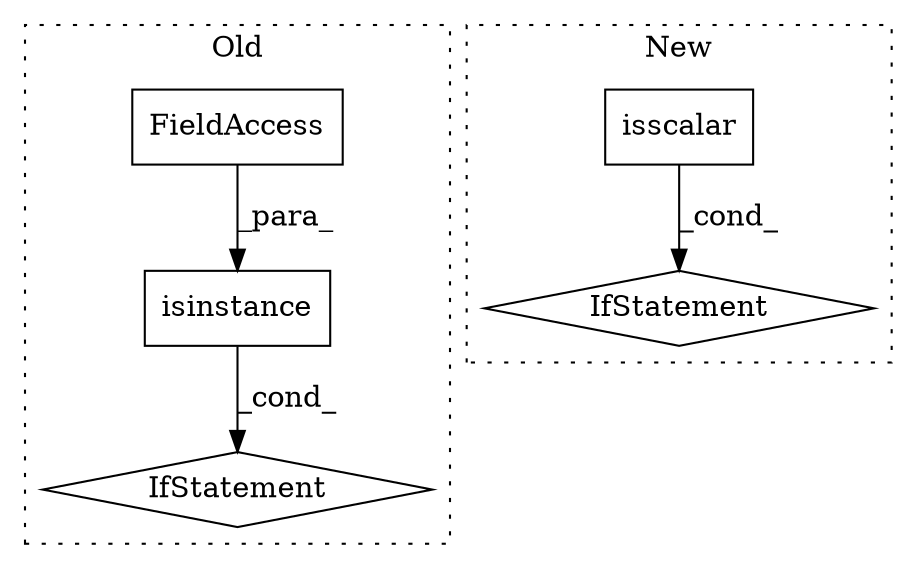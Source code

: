 digraph G {
subgraph cluster0 {
1 [label="isinstance" a="32" s="27204,27226" l="11,1" shape="box"];
3 [label="FieldAccess" a="22" s="27222" l="4" shape="box"];
5 [label="IfStatement" a="25" s="27199,27287" l="4,2" shape="diamond"];
label = "Old";
style="dotted";
}
subgraph cluster1 {
2 [label="isscalar" a="32" s="27205,27220" l="9,1" shape="box"];
4 [label="IfStatement" a="25" s="27201,27221" l="4,2" shape="diamond"];
label = "New";
style="dotted";
}
1 -> 5 [label="_cond_"];
2 -> 4 [label="_cond_"];
3 -> 1 [label="_para_"];
}
